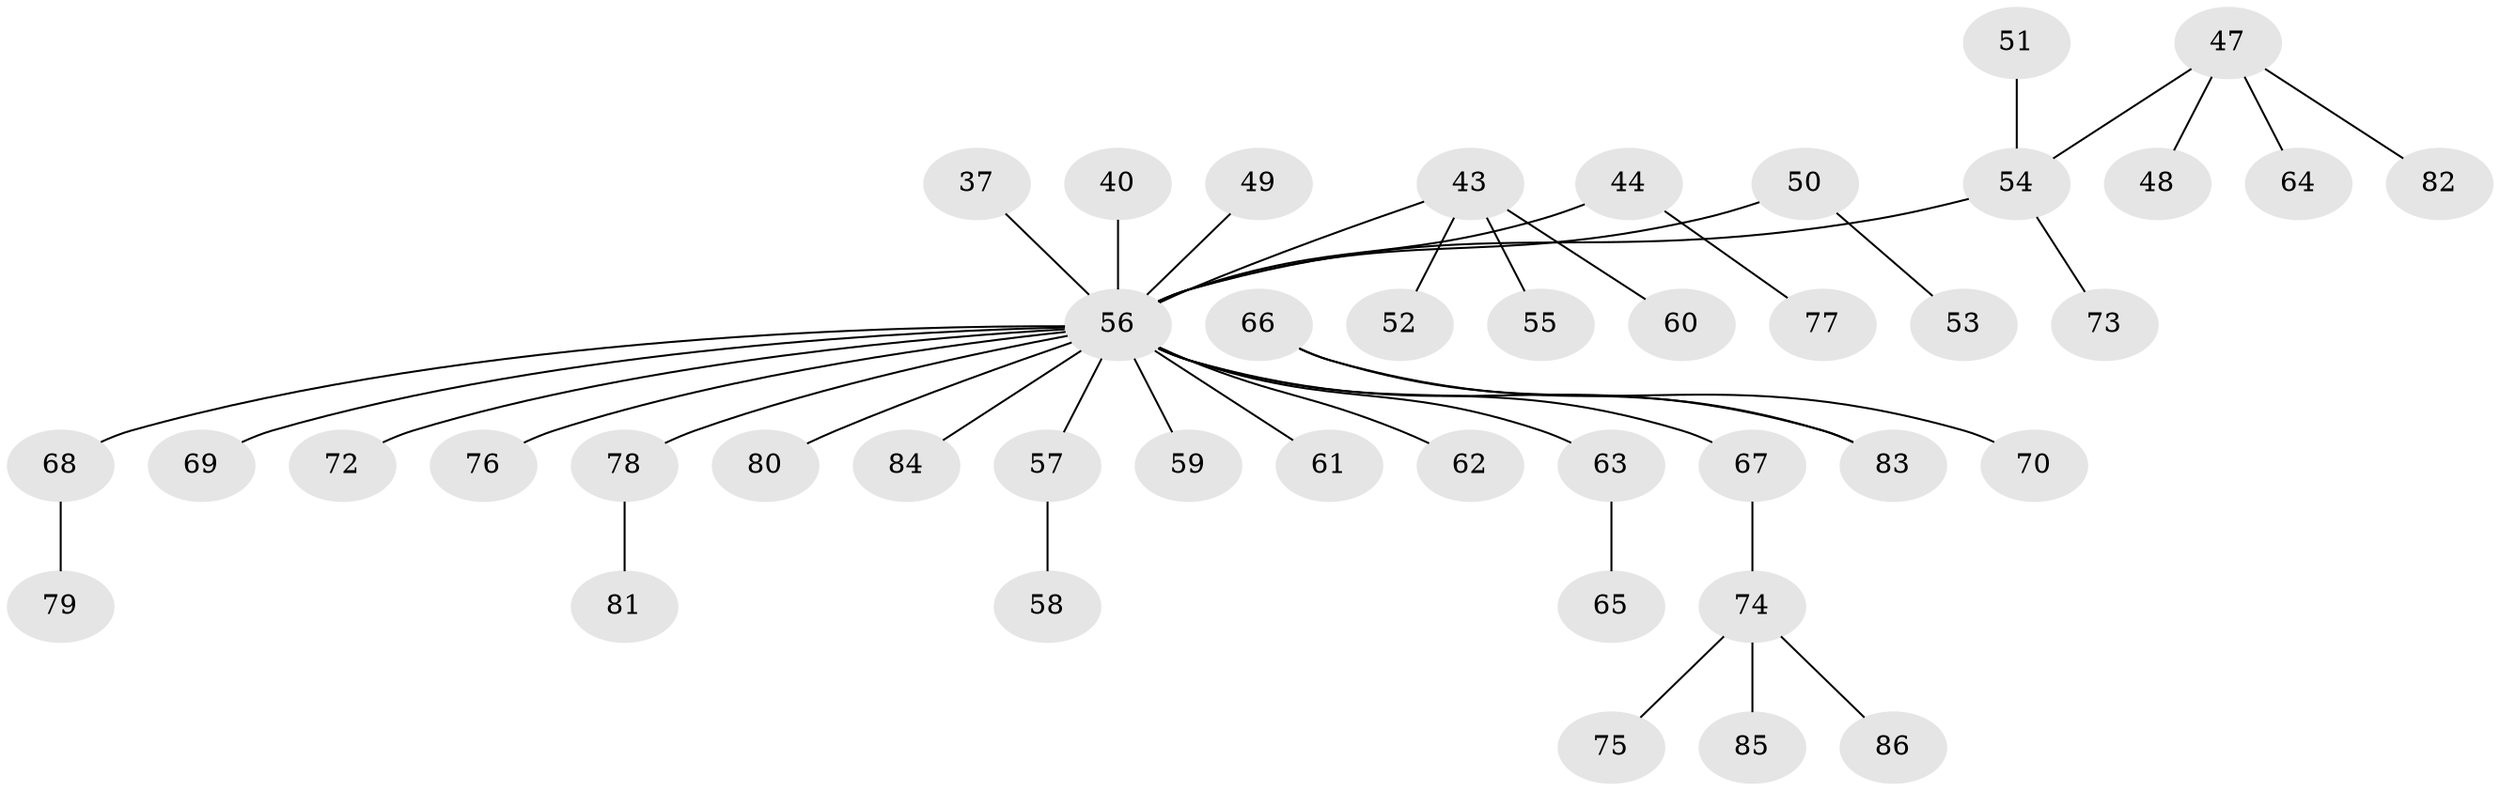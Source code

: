 // original degree distribution, {4: 0.06976744186046512, 1: 0.5348837209302325, 6: 0.023255813953488372, 7: 0.011627906976744186, 5: 0.046511627906976744, 2: 0.23255813953488372, 3: 0.08139534883720931}
// Generated by graph-tools (version 1.1) at 2025/57/03/04/25 21:57:05]
// undirected, 43 vertices, 42 edges
graph export_dot {
graph [start="1"]
  node [color=gray90,style=filled];
  37;
  40;
  43 [super="+25"];
  44;
  47;
  48;
  49;
  50;
  51;
  52;
  53;
  54 [super="+29+34+46"];
  55;
  56 [super="+7+41+39+36+45+33+35"];
  57;
  58;
  59;
  60;
  61;
  62;
  63;
  64;
  65;
  66;
  67 [super="+22"];
  68;
  69;
  70;
  72;
  73;
  74 [super="+38+71"];
  75;
  76;
  77;
  78;
  79;
  80;
  81;
  82;
  83 [super="+13+27+42"];
  84;
  85;
  86;
  37 -- 56;
  40 -- 56;
  43 -- 52;
  43 -- 60;
  43 -- 55;
  43 -- 56;
  44 -- 77;
  44 -- 56;
  47 -- 48;
  47 -- 64;
  47 -- 82;
  47 -- 54;
  49 -- 56;
  50 -- 53;
  50 -- 56;
  51 -- 54;
  54 -- 56;
  54 -- 73;
  56 -- 72;
  56 -- 80;
  56 -- 63;
  56 -- 67;
  56 -- 68;
  56 -- 78;
  56 -- 83;
  56 -- 84;
  56 -- 57;
  56 -- 61;
  56 -- 62;
  56 -- 76;
  56 -- 69;
  56 -- 59;
  57 -- 58;
  63 -- 65;
  66 -- 70;
  66 -- 83;
  67 -- 74;
  68 -- 79;
  74 -- 75;
  74 -- 85;
  74 -- 86;
  78 -- 81;
}
